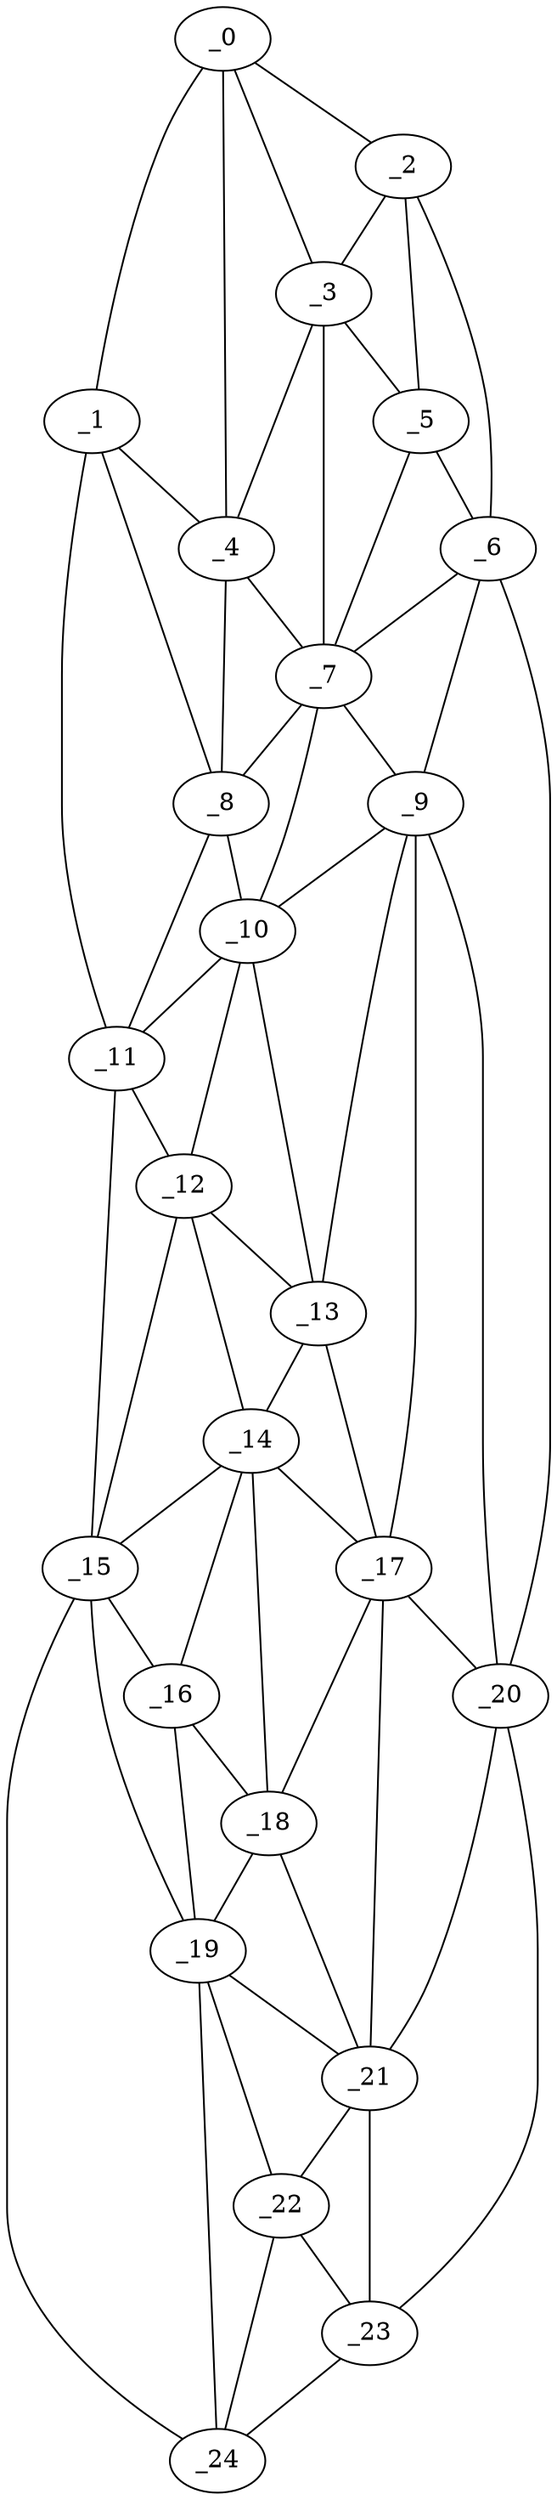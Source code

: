 graph "obj91__170.gxl" {
	_0	 [x=7,
		y=62];
	_1	 [x=8,
		y=55];
	_0 -- _1	 [valence=1];
	_2	 [x=21,
		y=81];
	_0 -- _2	 [valence=1];
	_3	 [x=28,
		y=71];
	_0 -- _3	 [valence=2];
	_4	 [x=29,
		y=52];
	_0 -- _4	 [valence=1];
	_1 -- _4	 [valence=2];
	_8	 [x=42,
		y=47];
	_1 -- _8	 [valence=1];
	_11	 [x=63,
		y=41];
	_1 -- _11	 [valence=1];
	_2 -- _3	 [valence=2];
	_5	 [x=32,
		y=79];
	_2 -- _5	 [valence=1];
	_6	 [x=37,
		y=85];
	_2 -- _6	 [valence=1];
	_3 -- _4	 [valence=2];
	_3 -- _5	 [valence=2];
	_7	 [x=41,
		y=70];
	_3 -- _7	 [valence=1];
	_4 -- _7	 [valence=2];
	_4 -- _8	 [valence=2];
	_5 -- _6	 [valence=1];
	_5 -- _7	 [valence=2];
	_6 -- _7	 [valence=2];
	_9	 [x=50,
		y=82];
	_6 -- _9	 [valence=1];
	_20	 [x=106,
		y=83];
	_6 -- _20	 [valence=1];
	_7 -- _8	 [valence=2];
	_7 -- _9	 [valence=2];
	_10	 [x=58,
		y=69];
	_7 -- _10	 [valence=2];
	_8 -- _10	 [valence=1];
	_8 -- _11	 [valence=1];
	_9 -- _10	 [valence=1];
	_13	 [x=73,
		y=69];
	_9 -- _13	 [valence=2];
	_17	 [x=92,
		y=79];
	_9 -- _17	 [valence=2];
	_9 -- _20	 [valence=2];
	_10 -- _11	 [valence=2];
	_12	 [x=71,
		y=61];
	_10 -- _12	 [valence=2];
	_10 -- _13	 [valence=2];
	_11 -- _12	 [valence=1];
	_15	 [x=85,
		y=48];
	_11 -- _15	 [valence=1];
	_12 -- _13	 [valence=1];
	_14	 [x=83,
		y=59];
	_12 -- _14	 [valence=2];
	_12 -- _15	 [valence=1];
	_13 -- _14	 [valence=2];
	_13 -- _17	 [valence=2];
	_14 -- _15	 [valence=2];
	_16	 [x=88,
		y=56];
	_14 -- _16	 [valence=2];
	_14 -- _17	 [valence=1];
	_18	 [x=96,
		y=68];
	_14 -- _18	 [valence=1];
	_15 -- _16	 [valence=1];
	_19	 [x=104,
		y=66];
	_15 -- _19	 [valence=1];
	_24	 [x=124,
		y=63];
	_15 -- _24	 [valence=1];
	_16 -- _18	 [valence=2];
	_16 -- _19	 [valence=1];
	_17 -- _18	 [valence=2];
	_17 -- _20	 [valence=1];
	_21	 [x=107,
		y=74];
	_17 -- _21	 [valence=2];
	_18 -- _19	 [valence=2];
	_18 -- _21	 [valence=2];
	_19 -- _21	 [valence=2];
	_22	 [x=117,
		y=69];
	_19 -- _22	 [valence=2];
	_19 -- _24	 [valence=2];
	_20 -- _21	 [valence=2];
	_23	 [x=121,
		y=75];
	_20 -- _23	 [valence=1];
	_21 -- _22	 [valence=2];
	_21 -- _23	 [valence=2];
	_22 -- _23	 [valence=1];
	_22 -- _24	 [valence=1];
	_23 -- _24	 [valence=1];
}
